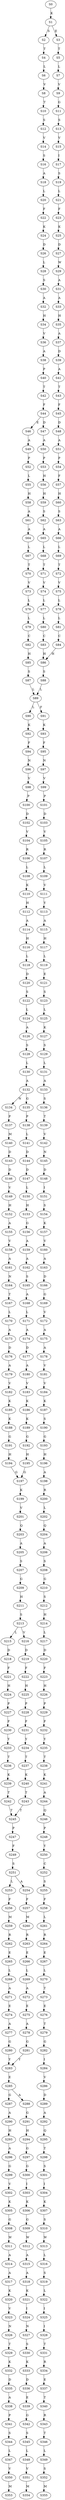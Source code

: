strict digraph  {
	S0 -> S1 [ label = K ];
	S1 -> S2 [ label = S ];
	S1 -> S3 [ label = E ];
	S2 -> S4 [ label = T ];
	S3 -> S5 [ label = T ];
	S4 -> S6 [ label = L ];
	S5 -> S7 [ label = L ];
	S6 -> S8 [ label = V ];
	S7 -> S9 [ label = V ];
	S8 -> S10 [ label = T ];
	S9 -> S11 [ label = G ];
	S10 -> S12 [ label = S ];
	S11 -> S13 [ label = S ];
	S12 -> S14 [ label = V ];
	S13 -> S15 [ label = V ];
	S14 -> S16 [ label = S ];
	S15 -> S17 [ label = I ];
	S16 -> S18 [ label = A ];
	S17 -> S19 [ label = S ];
	S18 -> S20 [ label = L ];
	S19 -> S21 [ label = L ];
	S20 -> S22 [ label = F ];
	S21 -> S23 [ label = F ];
	S22 -> S24 [ label = K ];
	S23 -> S25 [ label = K ];
	S24 -> S26 [ label = D ];
	S25 -> S27 [ label = D ];
	S26 -> S28 [ label = L ];
	S27 -> S29 [ label = W ];
	S28 -> S30 [ label = S ];
	S29 -> S31 [ label = A ];
	S30 -> S32 [ label = A ];
	S31 -> S33 [ label = A ];
	S32 -> S34 [ label = H ];
	S33 -> S35 [ label = H ];
	S34 -> S36 [ label = V ];
	S35 -> S37 [ label = A ];
	S36 -> S38 [ label = A ];
	S37 -> S39 [ label = D ];
	S38 -> S40 [ label = P ];
	S39 -> S41 [ label = A ];
	S40 -> S42 [ label = T ];
	S41 -> S43 [ label = T ];
	S42 -> S44 [ label = F ];
	S43 -> S45 [ label = F ];
	S44 -> S46 [ label = E ];
	S44 -> S47 [ label = D ];
	S45 -> S48 [ label = D ];
	S46 -> S49 [ label = A ];
	S47 -> S50 [ label = A ];
	S48 -> S51 [ label = A ];
	S49 -> S52 [ label = P ];
	S50 -> S53 [ label = P ];
	S51 -> S54 [ label = P ];
	S52 -> S55 [ label = L ];
	S53 -> S56 [ label = H ];
	S54 -> S57 [ label = F ];
	S55 -> S58 [ label = H ];
	S56 -> S59 [ label = H ];
	S57 -> S60 [ label = H ];
	S58 -> S61 [ label = A ];
	S59 -> S62 [ label = S ];
	S60 -> S63 [ label = S ];
	S61 -> S64 [ label = A ];
	S62 -> S65 [ label = A ];
	S63 -> S66 [ label = A ];
	S64 -> S67 [ label = L ];
	S65 -> S68 [ label = L ];
	S66 -> S69 [ label = L ];
	S67 -> S70 [ label = T ];
	S68 -> S71 [ label = T ];
	S69 -> S72 [ label = T ];
	S70 -> S73 [ label = V ];
	S71 -> S74 [ label = V ];
	S72 -> S75 [ label = V ];
	S73 -> S76 [ label = L ];
	S74 -> S77 [ label = L ];
	S75 -> S78 [ label = L ];
	S76 -> S79 [ label = L ];
	S77 -> S80 [ label = L ];
	S78 -> S81 [ label = L ];
	S79 -> S82 [ label = C ];
	S80 -> S83 [ label = C ];
	S81 -> S84 [ label = C ];
	S82 -> S85 [ label = H ];
	S83 -> S86 [ label = H ];
	S84 -> S86 [ label = H ];
	S85 -> S87 [ label = S ];
	S86 -> S88 [ label = S ];
	S87 -> S89 [ label = L ];
	S88 -> S89 [ label = L ];
	S89 -> S90 [ label = L ];
	S89 -> S91 [ label = F ];
	S90 -> S92 [ label = K ];
	S91 -> S93 [ label = K ];
	S92 -> S94 [ label = F ];
	S93 -> S95 [ label = F ];
	S94 -> S96 [ label = N ];
	S95 -> S97 [ label = N ];
	S96 -> S98 [ label = V ];
	S97 -> S99 [ label = V ];
	S98 -> S100 [ label = P ];
	S99 -> S101 [ label = P ];
	S100 -> S102 [ label = D ];
	S101 -> S103 [ label = D ];
	S102 -> S104 [ label = V ];
	S103 -> S105 [ label = V ];
	S104 -> S106 [ label = R ];
	S105 -> S107 [ label = R ];
	S106 -> S108 [ label = L ];
	S107 -> S109 [ label = L ];
	S108 -> S110 [ label = K ];
	S109 -> S111 [ label = V ];
	S110 -> S112 [ label = H ];
	S111 -> S113 [ label = Y ];
	S112 -> S114 [ label = A ];
	S113 -> S115 [ label = A ];
	S114 -> S116 [ label = H ];
	S115 -> S117 [ label = H ];
	S116 -> S118 [ label = L ];
	S117 -> S119 [ label = L ];
	S118 -> S120 [ label = D ];
	S119 -> S121 [ label = E ];
	S120 -> S122 [ label = S ];
	S121 -> S123 [ label = S ];
	S122 -> S124 [ label = L ];
	S123 -> S125 [ label = L ];
	S124 -> S126 [ label = A ];
	S125 -> S127 [ label = K ];
	S126 -> S128 [ label = S ];
	S127 -> S129 [ label = S ];
	S128 -> S130 [ label = L ];
	S129 -> S131 [ label = L ];
	S130 -> S132 [ label = A ];
	S131 -> S133 [ label = A ];
	S132 -> S134 [ label = N ];
	S132 -> S135 [ label = G ];
	S133 -> S136 [ label = S ];
	S134 -> S137 [ label = P ];
	S135 -> S138 [ label = P ];
	S136 -> S139 [ label = T ];
	S137 -> S140 [ label = M ];
	S138 -> S141 [ label = L ];
	S139 -> S142 [ label = V ];
	S140 -> S143 [ label = D ];
	S141 -> S144 [ label = D ];
	S142 -> S145 [ label = N ];
	S143 -> S146 [ label = D ];
	S144 -> S147 [ label = D ];
	S145 -> S148 [ label = D ];
	S146 -> S149 [ label = V ];
	S147 -> S150 [ label = L ];
	S148 -> S151 [ label = I ];
	S149 -> S152 [ label = H ];
	S150 -> S153 [ label = H ];
	S151 -> S154 [ label = S ];
	S152 -> S155 [ label = A ];
	S153 -> S156 [ label = G ];
	S154 -> S157 [ label = K ];
	S155 -> S158 [ label = V ];
	S156 -> S159 [ label = A ];
	S157 -> S160 [ label = V ];
	S158 -> S161 [ label = A ];
	S159 -> S162 [ label = A ];
	S160 -> S163 [ label = A ];
	S161 -> S164 [ label = N ];
	S162 -> S165 [ label = S ];
	S163 -> S166 [ label = D ];
	S164 -> S167 [ label = T ];
	S165 -> S168 [ label = A ];
	S166 -> S169 [ label = G ];
	S167 -> S170 [ label = L ];
	S168 -> S171 [ label = L ];
	S169 -> S172 [ label = V ];
	S170 -> S173 [ label = A ];
	S171 -> S174 [ label = A ];
	S172 -> S175 [ label = A ];
	S173 -> S176 [ label = D ];
	S174 -> S177 [ label = D ];
	S175 -> S178 [ label = A ];
	S176 -> S179 [ label = A ];
	S177 -> S180 [ label = A ];
	S178 -> S181 [ label = V ];
	S179 -> S182 [ label = V ];
	S180 -> S183 [ label = V ];
	S181 -> S184 [ label = V ];
	S182 -> S185 [ label = K ];
	S183 -> S186 [ label = K ];
	S184 -> S187 [ label = K ];
	S185 -> S188 [ label = K ];
	S186 -> S189 [ label = K ];
	S187 -> S190 [ label = S ];
	S188 -> S191 [ label = G ];
	S189 -> S192 [ label = G ];
	S190 -> S193 [ label = G ];
	S191 -> S194 [ label = H ];
	S192 -> S195 [ label = H ];
	S193 -> S196 [ label = H ];
	S194 -> S197 [ label = G ];
	S195 -> S197 [ label = G ];
	S196 -> S198 [ label = A ];
	S197 -> S199 [ label = K ];
	S198 -> S200 [ label = R ];
	S199 -> S201 [ label = V ];
	S200 -> S202 [ label = L ];
	S201 -> S203 [ label = Q ];
	S202 -> S204 [ label = Q ];
	S203 -> S205 [ label = A ];
	S204 -> S206 [ label = A ];
	S205 -> S207 [ label = S ];
	S206 -> S208 [ label = S ];
	S207 -> S209 [ label = G ];
	S208 -> S210 [ label = G ];
	S209 -> S211 [ label = H ];
	S210 -> S212 [ label = S ];
	S211 -> S213 [ label = S ];
	S212 -> S214 [ label = H ];
	S213 -> S215 [ label = L ];
	S213 -> S216 [ label = V ];
	S214 -> S217 [ label = L ];
	S215 -> S218 [ label = D ];
	S216 -> S219 [ label = D ];
	S217 -> S220 [ label = D ];
	S218 -> S221 [ label = F ];
	S219 -> S222 [ label = F ];
	S220 -> S223 [ label = F ];
	S221 -> S224 [ label = H ];
	S222 -> S225 [ label = H ];
	S223 -> S226 [ label = H ];
	S224 -> S227 [ label = P ];
	S225 -> S228 [ label = P ];
	S226 -> S229 [ label = P ];
	S227 -> S230 [ label = F ];
	S228 -> S231 [ label = F ];
	S229 -> S232 [ label = F ];
	S230 -> S233 [ label = Y ];
	S231 -> S234 [ label = Y ];
	S232 -> S235 [ label = Y ];
	S233 -> S236 [ label = T ];
	S234 -> S237 [ label = T ];
	S235 -> S238 [ label = T ];
	S236 -> S239 [ label = K ];
	S237 -> S240 [ label = K ];
	S238 -> S241 [ label = K ];
	S239 -> S242 [ label = T ];
	S240 -> S243 [ label = T ];
	S241 -> S244 [ label = A ];
	S242 -> S245 [ label = T ];
	S243 -> S245 [ label = T ];
	S244 -> S246 [ label = Q ];
	S245 -> S247 [ label = P ];
	S246 -> S248 [ label = P ];
	S247 -> S249 [ label = F ];
	S248 -> S250 [ label = Y ];
	S249 -> S251 [ label = S ];
	S250 -> S252 [ label = C ];
	S251 -> S253 [ label = L ];
	S251 -> S254 [ label = A ];
	S252 -> S255 [ label = S ];
	S253 -> S256 [ label = F ];
	S254 -> S257 [ label = F ];
	S255 -> S258 [ label = F ];
	S256 -> S259 [ label = M ];
	S257 -> S260 [ label = M ];
	S258 -> S261 [ label = L ];
	S259 -> S262 [ label = R ];
	S260 -> S263 [ label = R ];
	S261 -> S264 [ label = R ];
	S262 -> S265 [ label = E ];
	S263 -> S266 [ label = E ];
	S264 -> S267 [ label = E ];
	S265 -> S268 [ label = L ];
	S266 -> S269 [ label = L ];
	S267 -> S270 [ label = L ];
	S268 -> S271 [ label = A ];
	S269 -> S272 [ label = A ];
	S270 -> S273 [ label = T ];
	S271 -> S274 [ label = E ];
	S272 -> S275 [ label = E ];
	S273 -> S276 [ label = E ];
	S274 -> S277 [ label = A ];
	S275 -> S278 [ label = A ];
	S276 -> S279 [ label = T ];
	S277 -> S280 [ label = G ];
	S278 -> S281 [ label = G ];
	S279 -> S282 [ label = G ];
	S280 -> S283 [ label = Y ];
	S281 -> S283 [ label = Y ];
	S282 -> S284 [ label = I ];
	S283 -> S285 [ label = E ];
	S284 -> S286 [ label = V ];
	S285 -> S287 [ label = G ];
	S285 -> S288 [ label = A ];
	S286 -> S289 [ label = D ];
	S287 -> S290 [ label = A ];
	S288 -> S291 [ label = G ];
	S289 -> S292 [ label = A ];
	S290 -> S293 [ label = H ];
	S291 -> S294 [ label = H ];
	S292 -> S295 [ label = Q ];
	S293 -> S296 [ label = A ];
	S294 -> S297 [ label = G ];
	S295 -> S298 [ label = T ];
	S296 -> S299 [ label = G ];
	S297 -> S300 [ label = G ];
	S298 -> S301 [ label = S ];
	S299 -> S302 [ label = V ];
	S300 -> S303 [ label = I ];
	S301 -> S304 [ label = I ];
	S302 -> S305 [ label = K ];
	S303 -> S306 [ label = K ];
	S304 -> S307 [ label = K ];
	S305 -> S308 [ label = G ];
	S306 -> S309 [ label = G ];
	S307 -> S310 [ label = S ];
	S308 -> S311 [ label = W ];
	S309 -> S312 [ label = W ];
	S310 -> S313 [ label = W ];
	S311 -> S314 [ label = A ];
	S312 -> S315 [ label = A ];
	S313 -> S316 [ label = L ];
	S314 -> S317 [ label = A ];
	S315 -> S318 [ label = A ];
	S316 -> S319 [ label = S ];
	S317 -> S320 [ label = K ];
	S318 -> S321 [ label = K ];
	S319 -> S322 [ label = L ];
	S320 -> S323 [ label = V ];
	S321 -> S324 [ label = I ];
	S322 -> S325 [ label = I ];
	S323 -> S326 [ label = N ];
	S324 -> S327 [ label = N ];
	S325 -> S328 [ label = I ];
	S326 -> S329 [ label = T ];
	S327 -> S330 [ label = S ];
	S328 -> S331 [ label = T ];
	S329 -> S332 [ label = K ];
	S330 -> S333 [ label = K ];
	S331 -> S334 [ label = R ];
	S332 -> S335 [ label = D ];
	S333 -> S336 [ label = D ];
	S334 -> S337 [ label = E ];
	S335 -> S338 [ label = A ];
	S336 -> S339 [ label = E ];
	S337 -> S340 [ label = T ];
	S338 -> S341 [ label = P ];
	S339 -> S342 [ label = G ];
	S340 -> S343 [ label = R ];
	S341 -> S344 [ label = S ];
	S342 -> S345 [ label = S ];
	S343 -> S346 [ label = T ];
	S344 -> S347 [ label = L ];
	S345 -> S348 [ label = L ];
	S346 -> S349 [ label = L ];
	S347 -> S350 [ label = V ];
	S348 -> S351 [ label = V ];
	S349 -> S352 [ label = S ];
	S350 -> S353 [ label = M ];
	S351 -> S354 [ label = M ];
	S352 -> S355 [ label = M ];
}
